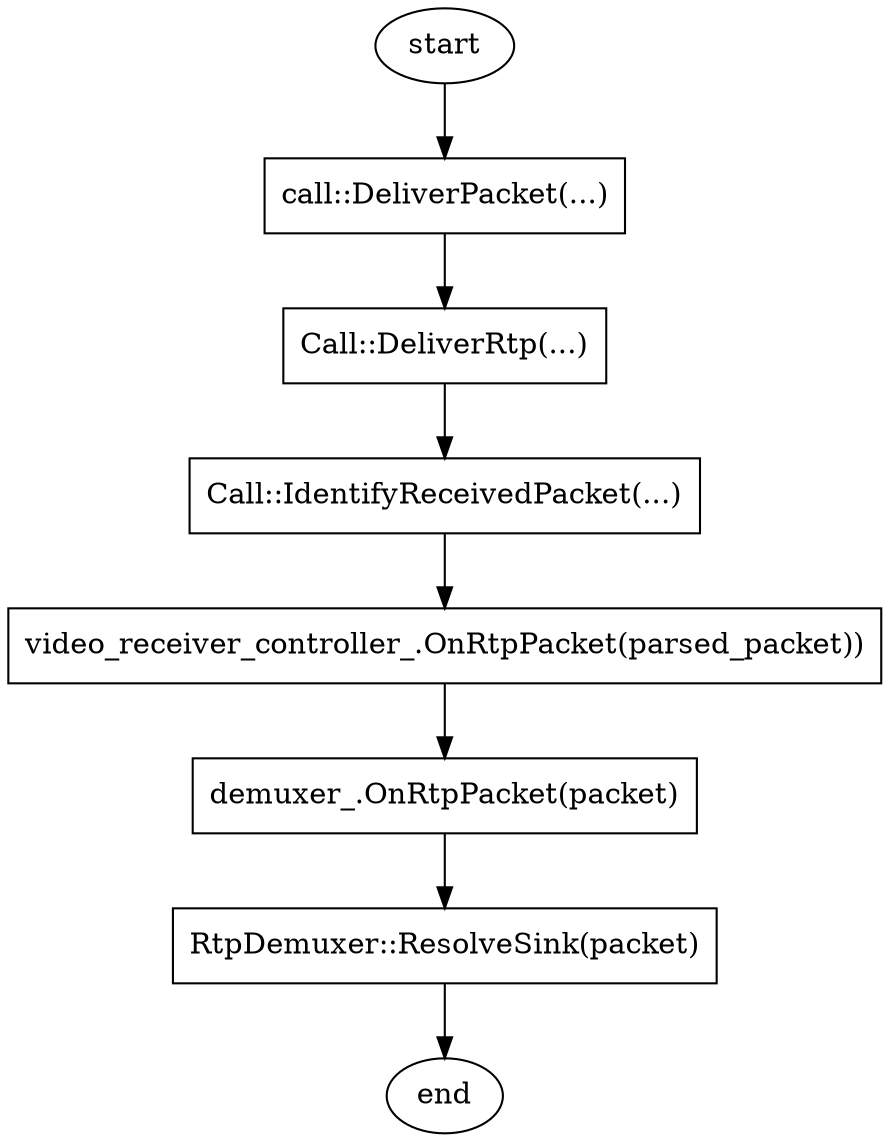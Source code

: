 // WebRTC Video Flow
digraph "video-flow" {
	node [shape=box]
	start [label=start shape=ellipse]
	end [label=end shape=ellipse]
	node_1 [label="call::DeliverPacket(...)" shape=box]
	start -> node_1
	node_2 [label="Call::DeliverRtp(...)" shape=box]
	node_1 -> node_2
	node_3 [label="Call::IdentifyReceivedPacket(...)" shape=box]
	node_2 -> node_3
	node_4 [label="video_receiver_controller_.OnRtpPacket(parsed_packet))" shape=box]
	node_3 -> node_4
	node_5 [label="demuxer_.OnRtpPacket(packet)" shape=box]
	node_4 -> node_5
	node_6 [label="RtpDemuxer::ResolveSink(packet)" shape=box]
	node_5 -> node_6
	node_6 -> end
}
